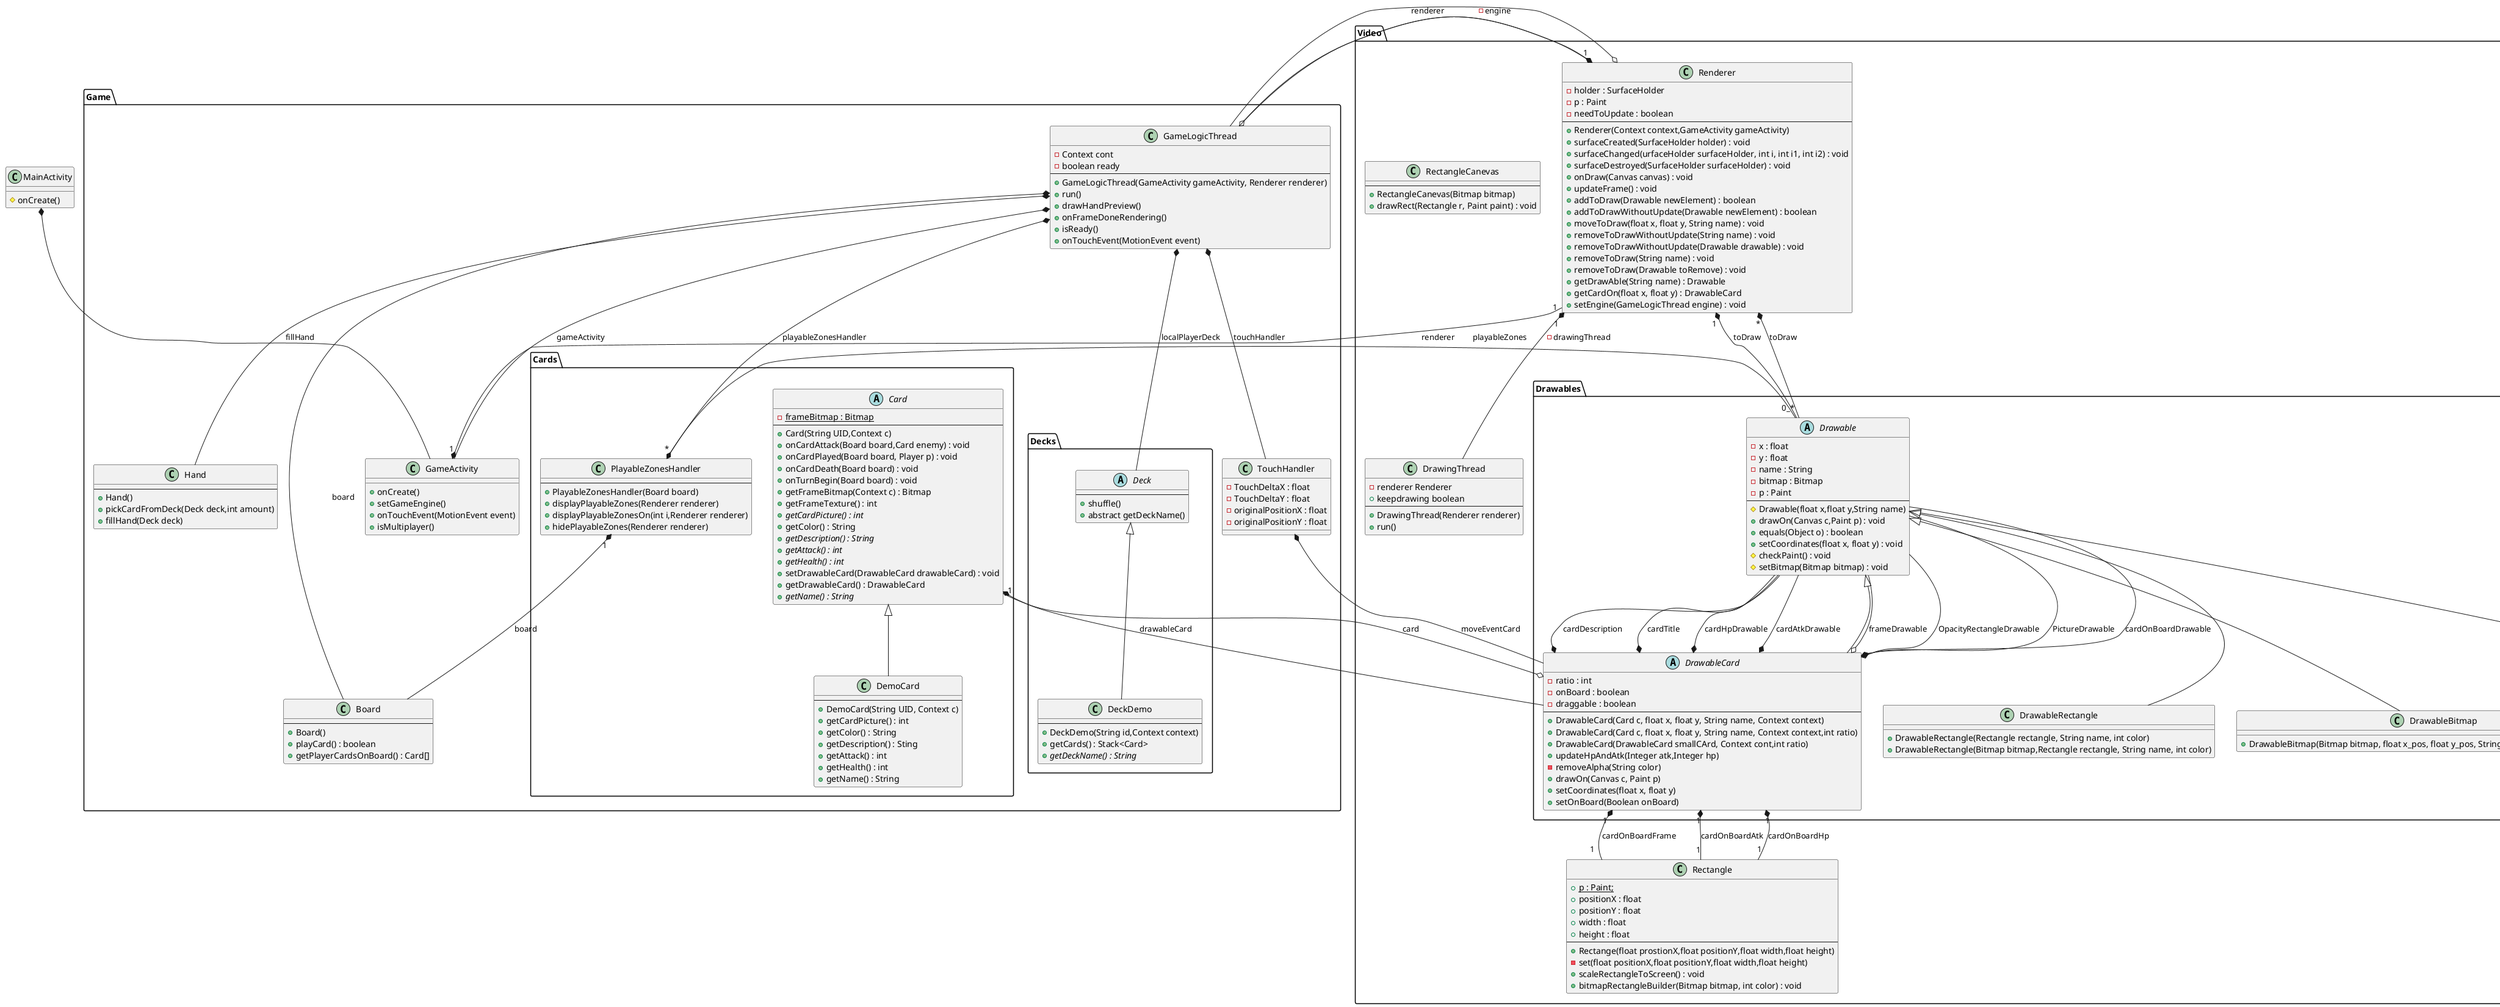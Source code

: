 @startuml
package Game <<Folder>> {
  package Cards <<Folder>> {
    abstract class Card {
      {static}- frameBitmap : Bitmap
      --
      + Card(String UID,Context c)
      + onCardAttack(Board board,Card enemy) : void
      + onCardPlayed(Board board, Player p) : void
      + onCardDeath(Board board) : void
      + onTurnBegin(Board board) : void
      + getFrameBitmap(Context c) : Bitmap
      + getFrameTexture() : int
      {abstract}+ getCardPicture() : int
      + getColor() : String
      {abstract}+ getDescription() : String
      {abstract}+ getAttack() : int
      {abstract}+ getHealth() : int
      + setDrawableCard(DrawableCard drawableCard) : void
      + getDrawableCard() : DrawableCard
      {abstract}+ getName() : String
    }
    class DemoCard {
      --
      + DemoCard(String UID, Context c)
      + getCardPicture() : int
      + getColor() : String
      + getDescription() : Sting
      + getAttack() : int
      + getHealth() : int
      + getName() : String
    }
    class PlayableZonesHandler
    {
       --
       + PlayableZonesHandler(Board board)
       + displayPlayableZones(Renderer renderer)
       + displayPlayableZonesOn(int i,Renderer renderer)
       + hidePlayableZones(Renderer renderer)
    }
  }
  class Hand
  {
    --
    +Hand()
    +pickCardFromDeck(Deck deck,int amount)
    +fillHand(Deck deck)
  }
  class TouchHandler
  {
    - TouchDeltaX : float
    - TouchDeltaY : float
    - originalPositionX : float
    - originalPositionY : float
  }
  class GameActivity
  {
    + onCreate()
    + setGameEngine()
    + onTouchEvent(MotionEvent event)
    + isMultiplayer()
  }
  class GameLogicThread
  {
    - Context cont
    - boolean ready
    --
    + GameLogicThread(GameActivity gameActivity, Renderer renderer)
    + run()
    + drawHandPreview()
    + onFrameDoneRendering()
    + isReady()
    + onTouchEvent(MotionEvent event)
  }
  class Board
  {
    --
    + Board()
    + playCard() : boolean
    + getPlayerCardsOnBoard() : Card[]
  }
  package Decks <<Folder>>
  {
    abstract class Deck
    {
      --
      +shuffle()
      + abstract getDeckName()
    }
    class DeckDemo
    {
      --
      + DeckDemo(String id,Context context)
      + getCards() : Stack<Card>
      {abstract}+ getDeckName() : String
    }
  }
}


package Video <<Folder>> {
  package Drawables <<Folder>> {
    abstract class Drawable {
      - x : float
      - y : float
      - name : String
      - bitmap : Bitmap
      - p : Paint
      --
      # Drawable(float x,float y,String name)
      + drawOn(Canvas c,Paint p) : void
      + equals(Object o) : boolean
      + setCoordinates(float x, float y) : void
      # checkPaint() : void
      # setBitmap(Bitmap bitmap) : void
    }
    class DrawableRectangle
    {
      + DrawableRectangle(Rectangle rectangle, String name, int color)
      + DrawableRectangle(Bitmap bitmap,Rectangle rectangle, String name, int color)
    }
    class DrawableBitmap
    {
      + DrawableBitmap(Bitmap bitmap, float x_pos, float y_pos, String name, float x_size, float y_size)
    }
    class DrawableText
    {
      + DrawableText(String text,float x_pos,float y_pos,String name, float x_size,float y_size,float textSize , int x_canvasRatio, int y_canvasRatio)
      - cutText(int charPerLines,String text) : List<String>
    }
    abstract class DrawableCard
    {
     - ratio : int
     - onBoard : boolean
     - draggable : boolean
     --
     + DrawableCard(Card c, float x, float y, String name, Context context)
     + DrawableCard(Card c, float x, float y, String name, Context context,int ratio)
     + DrawableCard(DrawableCard smallCArd, Context cont,int ratio)
     + updateHpAndAtk(Integer atk,Integer hp)
     - removeAlpha(String color)
     + drawOn(Canvas c, Paint p)
     + setCoordinates(float x, float y)
     + setOnBoard(Boolean onBoard)
    }
  }
  class Renderer {
    - holder : SurfaceHolder
    - p : Paint
    - needToUpdate : boolean
    --
    + Renderer(Context context,GameActivity gameActivity)
    + surfaceCreated(SurfaceHolder holder) : void
    + surfaceChanged(urfaceHolder surfaceHolder, int i, int i1, int i2) : void
    + surfaceDestroyed(SurfaceHolder surfaceHolder) : void
    + onDraw(Canvas canvas) : void
    + updateFrame() : void
    + addToDraw(Drawable newElement) : boolean
    + addToDrawWithoutUpdate(Drawable newElement) : boolean
    + moveToDraw(float x, float y, String name) : void
    + removeToDrawWithoutUpdate(String name) : void
    + removeToDrawWithoutUpdate(Drawable drawable) : void
    + removeToDraw(String name) : void
    + removeToDraw(Drawable toRemove) : void
    + getDrawAble(String name) : Drawable
    + getCardOn(float x, float y) : DrawableCard
    + setEngine(GameLogicThread engine) : void
  }
  class DrawingThread{
    -renderer Renderer
    +keepdrawing boolean
    --
    +DrawingThread(Renderer renderer)
    +run()
  }
  class RectangleCanevas {
    --
    + RectangleCanevas(Bitmap bitmap)
    + drawRect(Rectangle r, Paint paint) : void
  }
  class Rectangle {
     {static}+p : Paint;
     + positionX : float
     + positionY : float
     + width : float
     + height : float
     --
     + Rectange(float prostionX,float positionY,float width,float height)
     - set(float positionX,float positionY,float width,float height)
     + scaleRectangleToScreen() : void
     + bitmapRectangleBuilder(Bitmap bitmap, int color) : void
   }
}

class MainActivity {
    # onCreate()
}

MainActivity *-- GameActivity

Card <|-- DemoCard

Drawable <|-- DrawableCard
Drawable <|-- DrawableRectangle
Drawable <|-- DrawableBitmap
Drawable <|-- DrawableText

Renderer "1" *-- DrawingThread : -drawingThread
Renderer "1" *-- GameLogicThread : -engine
Renderer "*" *-- Drawable : toDraw

DrawableCard o-- Drawable : frameDrawable
DrawableCard *-- Drawable : OpacityRectangleDrawable
DrawableCard *-- Drawable : PictureDrawable
DrawableCard *-- Drawable : cardOnBoardDrawable
DrawableCard *-- Drawable : cardDescription
DrawableCard *-- Drawable : cardTitle
DrawableCard *-- Drawable : cardHpDrawable
DrawableCard *-- Drawable : cardAtkDrawable

TouchHandler *-- DrawableCard : moveEventCard



PlayableZonesHandler "*" *-- Drawable : playableZones
PlayableZonesHandler "1" *-- Board : board

DrawableCard o-- Card : card

DrawableCard "1" *-- "1" Rectangle : cardOnBoardFrame
DrawableCard "1" *-- "1" Rectangle : cardOnBoardAtk
DrawableCard "1" *-- "1" Rectangle : cardOnBoardHp

Card "1" *-- DrawableCard : drawableCard



Renderer "1" *-- "0_*" Drawable : toDraw

GameActivity "1" *-- "1" Renderer : renderer

GameLogicThread *-- TouchHandler : touchHandler
GameLogicThread o-- Renderer : renderer
GameLogicThread *-- Board : board
GameLogicThread *-- Deck : localPlayerDeck
GameLogicThread *-- Hand : fillHand
GameLogicThread *-- PlayableZonesHandler : playableZonesHandler
GameLogicThread *-- GameActivity : gameActivity

Deck <|-- DeckDemo

Renderer o-- GameLogicThread
@enduml